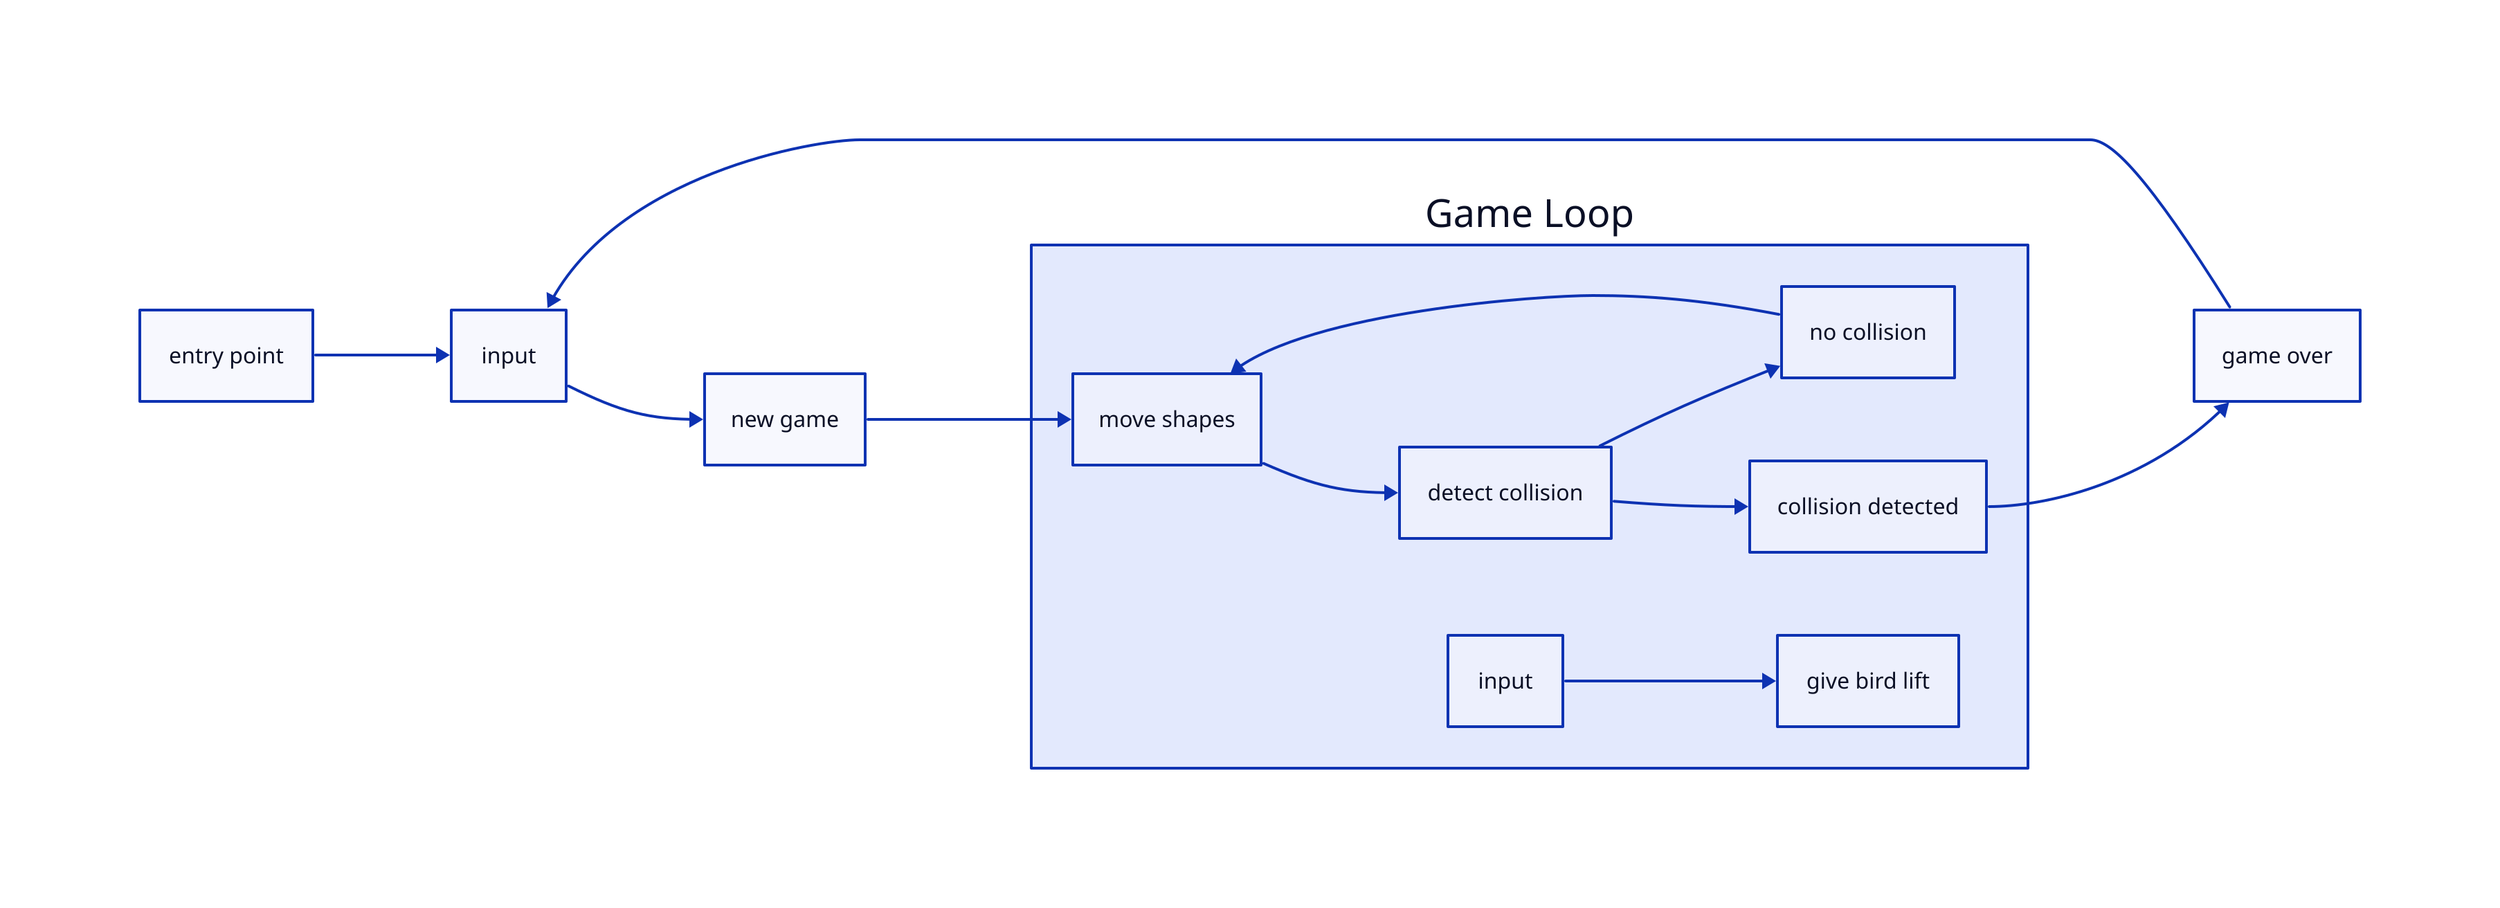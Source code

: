 direction: right
entry point -> input -> new game -> Game Loop.move shapes

Game Loop: {
  move shapes -> detect collision
  detect collision -> no collision -> move shapes
  detect collision -> collision detected -> _.game over

  input -> give bird lift
}

game over -> input
